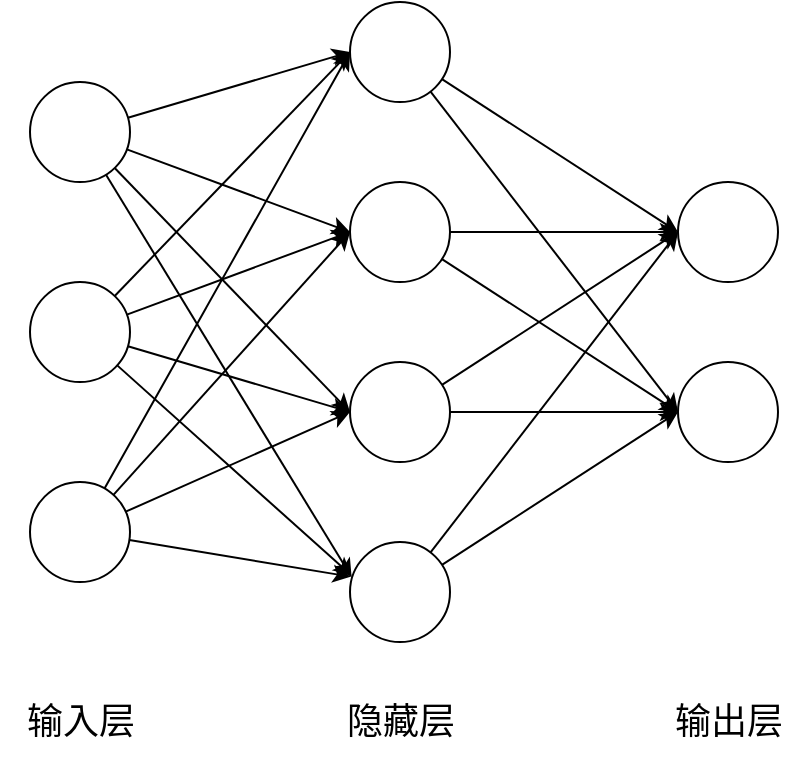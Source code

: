 <mxfile version="24.7.17">
  <diagram name="第 1 页" id="S2B4jN1KObN7lFuAk6kd">
    <mxGraphModel dx="1062" dy="581" grid="1" gridSize="10" guides="1" tooltips="1" connect="1" arrows="1" fold="1" page="1" pageScale="1" pageWidth="827" pageHeight="1169" math="0" shadow="0">
      <root>
        <mxCell id="0" />
        <mxCell id="1" parent="0" />
        <mxCell id="LVeAt6ehkusaCE_lL7LW-15" style="rounded=0;orthogonalLoop=1;jettySize=auto;html=1;entryX=0;entryY=0.5;entryDx=0;entryDy=0;" edge="1" parent="1" source="LVeAt6ehkusaCE_lL7LW-2" target="LVeAt6ehkusaCE_lL7LW-6">
          <mxGeometry relative="1" as="geometry" />
        </mxCell>
        <mxCell id="LVeAt6ehkusaCE_lL7LW-19" style="rounded=0;orthogonalLoop=1;jettySize=auto;html=1;entryX=0;entryY=0.5;entryDx=0;entryDy=0;" edge="1" parent="1" source="LVeAt6ehkusaCE_lL7LW-2" target="LVeAt6ehkusaCE_lL7LW-7">
          <mxGeometry relative="1" as="geometry" />
        </mxCell>
        <mxCell id="LVeAt6ehkusaCE_lL7LW-23" style="rounded=0;orthogonalLoop=1;jettySize=auto;html=1;entryX=0;entryY=0.5;entryDx=0;entryDy=0;" edge="1" parent="1" source="LVeAt6ehkusaCE_lL7LW-2" target="LVeAt6ehkusaCE_lL7LW-8">
          <mxGeometry relative="1" as="geometry" />
        </mxCell>
        <mxCell id="LVeAt6ehkusaCE_lL7LW-2" value="" style="ellipse;whiteSpace=wrap;html=1;aspect=fixed;" vertex="1" parent="1">
          <mxGeometry x="90" y="240" width="50" height="50" as="geometry" />
        </mxCell>
        <mxCell id="LVeAt6ehkusaCE_lL7LW-16" style="rounded=0;orthogonalLoop=1;jettySize=auto;html=1;entryX=0;entryY=0.5;entryDx=0;entryDy=0;" edge="1" parent="1" source="LVeAt6ehkusaCE_lL7LW-3" target="LVeAt6ehkusaCE_lL7LW-6">
          <mxGeometry relative="1" as="geometry">
            <mxPoint x="250" y="130" as="targetPoint" />
          </mxGeometry>
        </mxCell>
        <mxCell id="LVeAt6ehkusaCE_lL7LW-20" style="rounded=0;orthogonalLoop=1;jettySize=auto;html=1;entryX=0;entryY=0.5;entryDx=0;entryDy=0;" edge="1" parent="1" source="LVeAt6ehkusaCE_lL7LW-3" target="LVeAt6ehkusaCE_lL7LW-7">
          <mxGeometry relative="1" as="geometry" />
        </mxCell>
        <mxCell id="LVeAt6ehkusaCE_lL7LW-24" style="rounded=0;orthogonalLoop=1;jettySize=auto;html=1;entryX=0;entryY=0.5;entryDx=0;entryDy=0;" edge="1" parent="1" source="LVeAt6ehkusaCE_lL7LW-3" target="LVeAt6ehkusaCE_lL7LW-8">
          <mxGeometry relative="1" as="geometry" />
        </mxCell>
        <mxCell id="LVeAt6ehkusaCE_lL7LW-3" value="" style="ellipse;whiteSpace=wrap;html=1;aspect=fixed;" vertex="1" parent="1">
          <mxGeometry x="90" y="340" width="50" height="50" as="geometry" />
        </mxCell>
        <mxCell id="LVeAt6ehkusaCE_lL7LW-14" style="rounded=0;orthogonalLoop=1;jettySize=auto;html=1;entryX=0;entryY=0.5;entryDx=0;entryDy=0;" edge="1" parent="1" source="LVeAt6ehkusaCE_lL7LW-5" target="LVeAt6ehkusaCE_lL7LW-6">
          <mxGeometry relative="1" as="geometry" />
        </mxCell>
        <mxCell id="LVeAt6ehkusaCE_lL7LW-18" style="rounded=0;orthogonalLoop=1;jettySize=auto;html=1;entryX=0;entryY=0.5;entryDx=0;entryDy=0;" edge="1" parent="1" source="LVeAt6ehkusaCE_lL7LW-5" target="LVeAt6ehkusaCE_lL7LW-7">
          <mxGeometry relative="1" as="geometry" />
        </mxCell>
        <mxCell id="LVeAt6ehkusaCE_lL7LW-22" style="rounded=0;orthogonalLoop=1;jettySize=auto;html=1;entryX=0;entryY=0.5;entryDx=0;entryDy=0;" edge="1" parent="1" source="LVeAt6ehkusaCE_lL7LW-5" target="LVeAt6ehkusaCE_lL7LW-8">
          <mxGeometry relative="1" as="geometry" />
        </mxCell>
        <mxCell id="LVeAt6ehkusaCE_lL7LW-5" value="" style="ellipse;whiteSpace=wrap;html =1;aspect=fixed;" vertex="1" parent="1">
          <mxGeometry x="90" y="140" width="50" height="50" as="geometry" />
        </mxCell>
        <mxCell id="LVeAt6ehkusaCE_lL7LW-29" style="rounded=0;orthogonalLoop=1;jettySize=auto;html=1;entryX=0;entryY=0.5;entryDx=0;entryDy=0;" edge="1" parent="1" source="LVeAt6ehkusaCE_lL7LW-6" target="LVeAt6ehkusaCE_lL7LW-11">
          <mxGeometry relative="1" as="geometry" />
        </mxCell>
        <mxCell id="LVeAt6ehkusaCE_lL7LW-34" style="rounded=0;orthogonalLoop=1;jettySize=auto;html=1;entryX=0;entryY=0.5;entryDx=0;entryDy=0;" edge="1" parent="1" source="LVeAt6ehkusaCE_lL7LW-6" target="LVeAt6ehkusaCE_lL7LW-12">
          <mxGeometry relative="1" as="geometry" />
        </mxCell>
        <mxCell id="LVeAt6ehkusaCE_lL7LW-6" value="" style="ellipse;whiteSpace=wrap;html =1;aspect=fixed;" vertex="1" parent="1">
          <mxGeometry x="250" y="100" width="50" height="50" as="geometry" />
        </mxCell>
        <mxCell id="LVeAt6ehkusaCE_lL7LW-30" style="rounded=0;orthogonalLoop=1;jettySize=auto;html=1;entryX=0;entryY=0.5;entryDx=0;entryDy=0;" edge="1" parent="1" source="LVeAt6ehkusaCE_lL7LW-7" target="LVeAt6ehkusaCE_lL7LW-11">
          <mxGeometry relative="1" as="geometry" />
        </mxCell>
        <mxCell id="LVeAt6ehkusaCE_lL7LW-7" value="" style="ellipse;whiteSpace=wrap;html =1;aspect=fixed;" vertex="1" parent="1">
          <mxGeometry x="250" y="190" width="50" height="50" as="geometry" />
        </mxCell>
        <mxCell id="LVeAt6ehkusaCE_lL7LW-31" style="rounded=0;orthogonalLoop=1;jettySize=auto;html=1;entryX=0;entryY=0.5;entryDx=0;entryDy=0;" edge="1" parent="1" source="LVeAt6ehkusaCE_lL7LW-8" target="LVeAt6ehkusaCE_lL7LW-11">
          <mxGeometry relative="1" as="geometry" />
        </mxCell>
        <mxCell id="LVeAt6ehkusaCE_lL7LW-37" style="rounded=0;orthogonalLoop=1;jettySize=auto;html=1;entryX=0;entryY=0.5;entryDx=0;entryDy=0;" edge="1" parent="1" source="LVeAt6ehkusaCE_lL7LW-8" target="LVeAt6ehkusaCE_lL7LW-12">
          <mxGeometry relative="1" as="geometry" />
        </mxCell>
        <mxCell id="LVeAt6ehkusaCE_lL7LW-8" value="" style="ellipse;whiteSpace=wrap;html =1;aspect=fixed;" vertex="1" parent="1">
          <mxGeometry x="250" y="280" width="50" height="50" as="geometry" />
        </mxCell>
        <mxCell id="LVeAt6ehkusaCE_lL7LW-33" style="rounded=0;orthogonalLoop=1;jettySize=auto;html=1;entryX=0;entryY=0.5;entryDx=0;entryDy=0;" edge="1" parent="1" source="LVeAt6ehkusaCE_lL7LW-9" target="LVeAt6ehkusaCE_lL7LW-11">
          <mxGeometry relative="1" as="geometry" />
        </mxCell>
        <mxCell id="LVeAt6ehkusaCE_lL7LW-38" style="rounded=0;orthogonalLoop=1;jettySize=auto;html=1;entryX=0;entryY=0.5;entryDx=0;entryDy=0;" edge="1" parent="1" source="LVeAt6ehkusaCE_lL7LW-9" target="LVeAt6ehkusaCE_lL7LW-12">
          <mxGeometry relative="1" as="geometry" />
        </mxCell>
        <mxCell id="LVeAt6ehkusaCE_lL7LW-9" value="" style="ellipse;whiteSpace=wrap;html =1;aspect=fixed;" vertex="1" parent="1">
          <mxGeometry x="250" y="370" width="50" height="50" as="geometry" />
        </mxCell>
        <mxCell id="LVeAt6ehkusaCE_lL7LW-11" value="" style="ellipse;whiteSpace=wrap;html =1;aspect=fixed;" vertex="1" parent="1">
          <mxGeometry x="414" y="190" width="50" height="50" as="geometry" />
        </mxCell>
        <mxCell id="LVeAt6ehkusaCE_lL7LW-12" value="" style="ellipse;whiteSpace=wrap;html =1;aspect=fixed;" vertex="1" parent="1">
          <mxGeometry x="414" y="280" width="50" height="50" as="geometry" />
        </mxCell>
        <mxCell id="LVeAt6ehkusaCE_lL7LW-26" style="rounded=0;orthogonalLoop=1;jettySize=auto;html=1;entryX=0.016;entryY=0.352;entryDx=0;entryDy=0;entryPerimeter=0;" edge="1" parent="1" source="LVeAt6ehkusaCE_lL7LW-5" target="LVeAt6ehkusaCE_lL7LW-9">
          <mxGeometry relative="1" as="geometry" />
        </mxCell>
        <mxCell id="LVeAt6ehkusaCE_lL7LW-27" style="rounded=0;orthogonalLoop=1;jettySize=auto;html=1;entryX=0.016;entryY=0.336;entryDx=0;entryDy=0;entryPerimeter=0;" edge="1" parent="1" source="LVeAt6ehkusaCE_lL7LW-2" target="LVeAt6ehkusaCE_lL7LW-9">
          <mxGeometry relative="1" as="geometry" />
        </mxCell>
        <mxCell id="LVeAt6ehkusaCE_lL7LW-28" style="rounded=0;orthogonalLoop=1;jettySize=auto;html=1;entryX=0.008;entryY=0.347;entryDx=0;entryDy=0;entryPerimeter=0;" edge="1" parent="1" source="LVeAt6ehkusaCE_lL7LW-3" target="LVeAt6ehkusaCE_lL7LW-9">
          <mxGeometry relative="1" as="geometry" />
        </mxCell>
        <mxCell id="LVeAt6ehkusaCE_lL7LW-35" style="rounded=0;orthogonalLoop=1;jettySize=auto;html=1;entryX=0;entryY=0.5;entryDx=0;entryDy=0;" edge="1" parent="1" source="LVeAt6ehkusaCE_lL7LW-7" target="LVeAt6ehkusaCE_lL7LW-12">
          <mxGeometry relative="1" as="geometry" />
        </mxCell>
        <mxCell id="LVeAt6ehkusaCE_lL7LW-41" value="&lt;font style=&quot;font-size: 18px;&quot;&gt;输入层&lt;/font&gt;" style="text;html=1;align=center;verticalAlign=middle;resizable=0;points=[];autosize=1;strokeColor=none;fillColor=none;" vertex="1" parent="1">
          <mxGeometry x="75" y="440" width="80" height="40" as="geometry" />
        </mxCell>
        <mxCell id="LVeAt6ehkusaCE_lL7LW-42" value="&lt;font style=&quot;font-size: 18px;&quot;&gt;隐藏层&lt;/font&gt;" style="text;html=1;align=center;verticalAlign=middle;resizable=0;points=[];autosize=1;strokeColor=none;fillColor=none;" vertex="1" parent="1">
          <mxGeometry x="235" y="440" width="80" height="40" as="geometry" />
        </mxCell>
        <mxCell id="LVeAt6ehkusaCE_lL7LW-43" value="&lt;font style=&quot;font-size: 18px;&quot;&gt;输出层&lt;/font&gt;" style="text;html=1;align=center;verticalAlign=middle;resizable=0;points=[];autosize=1;strokeColor=none;fillColor=none;" vertex="1" parent="1">
          <mxGeometry x="399" y="440" width="80" height="40" as="geometry" />
        </mxCell>
      </root>
    </mxGraphModel>
  </diagram>
</mxfile>
